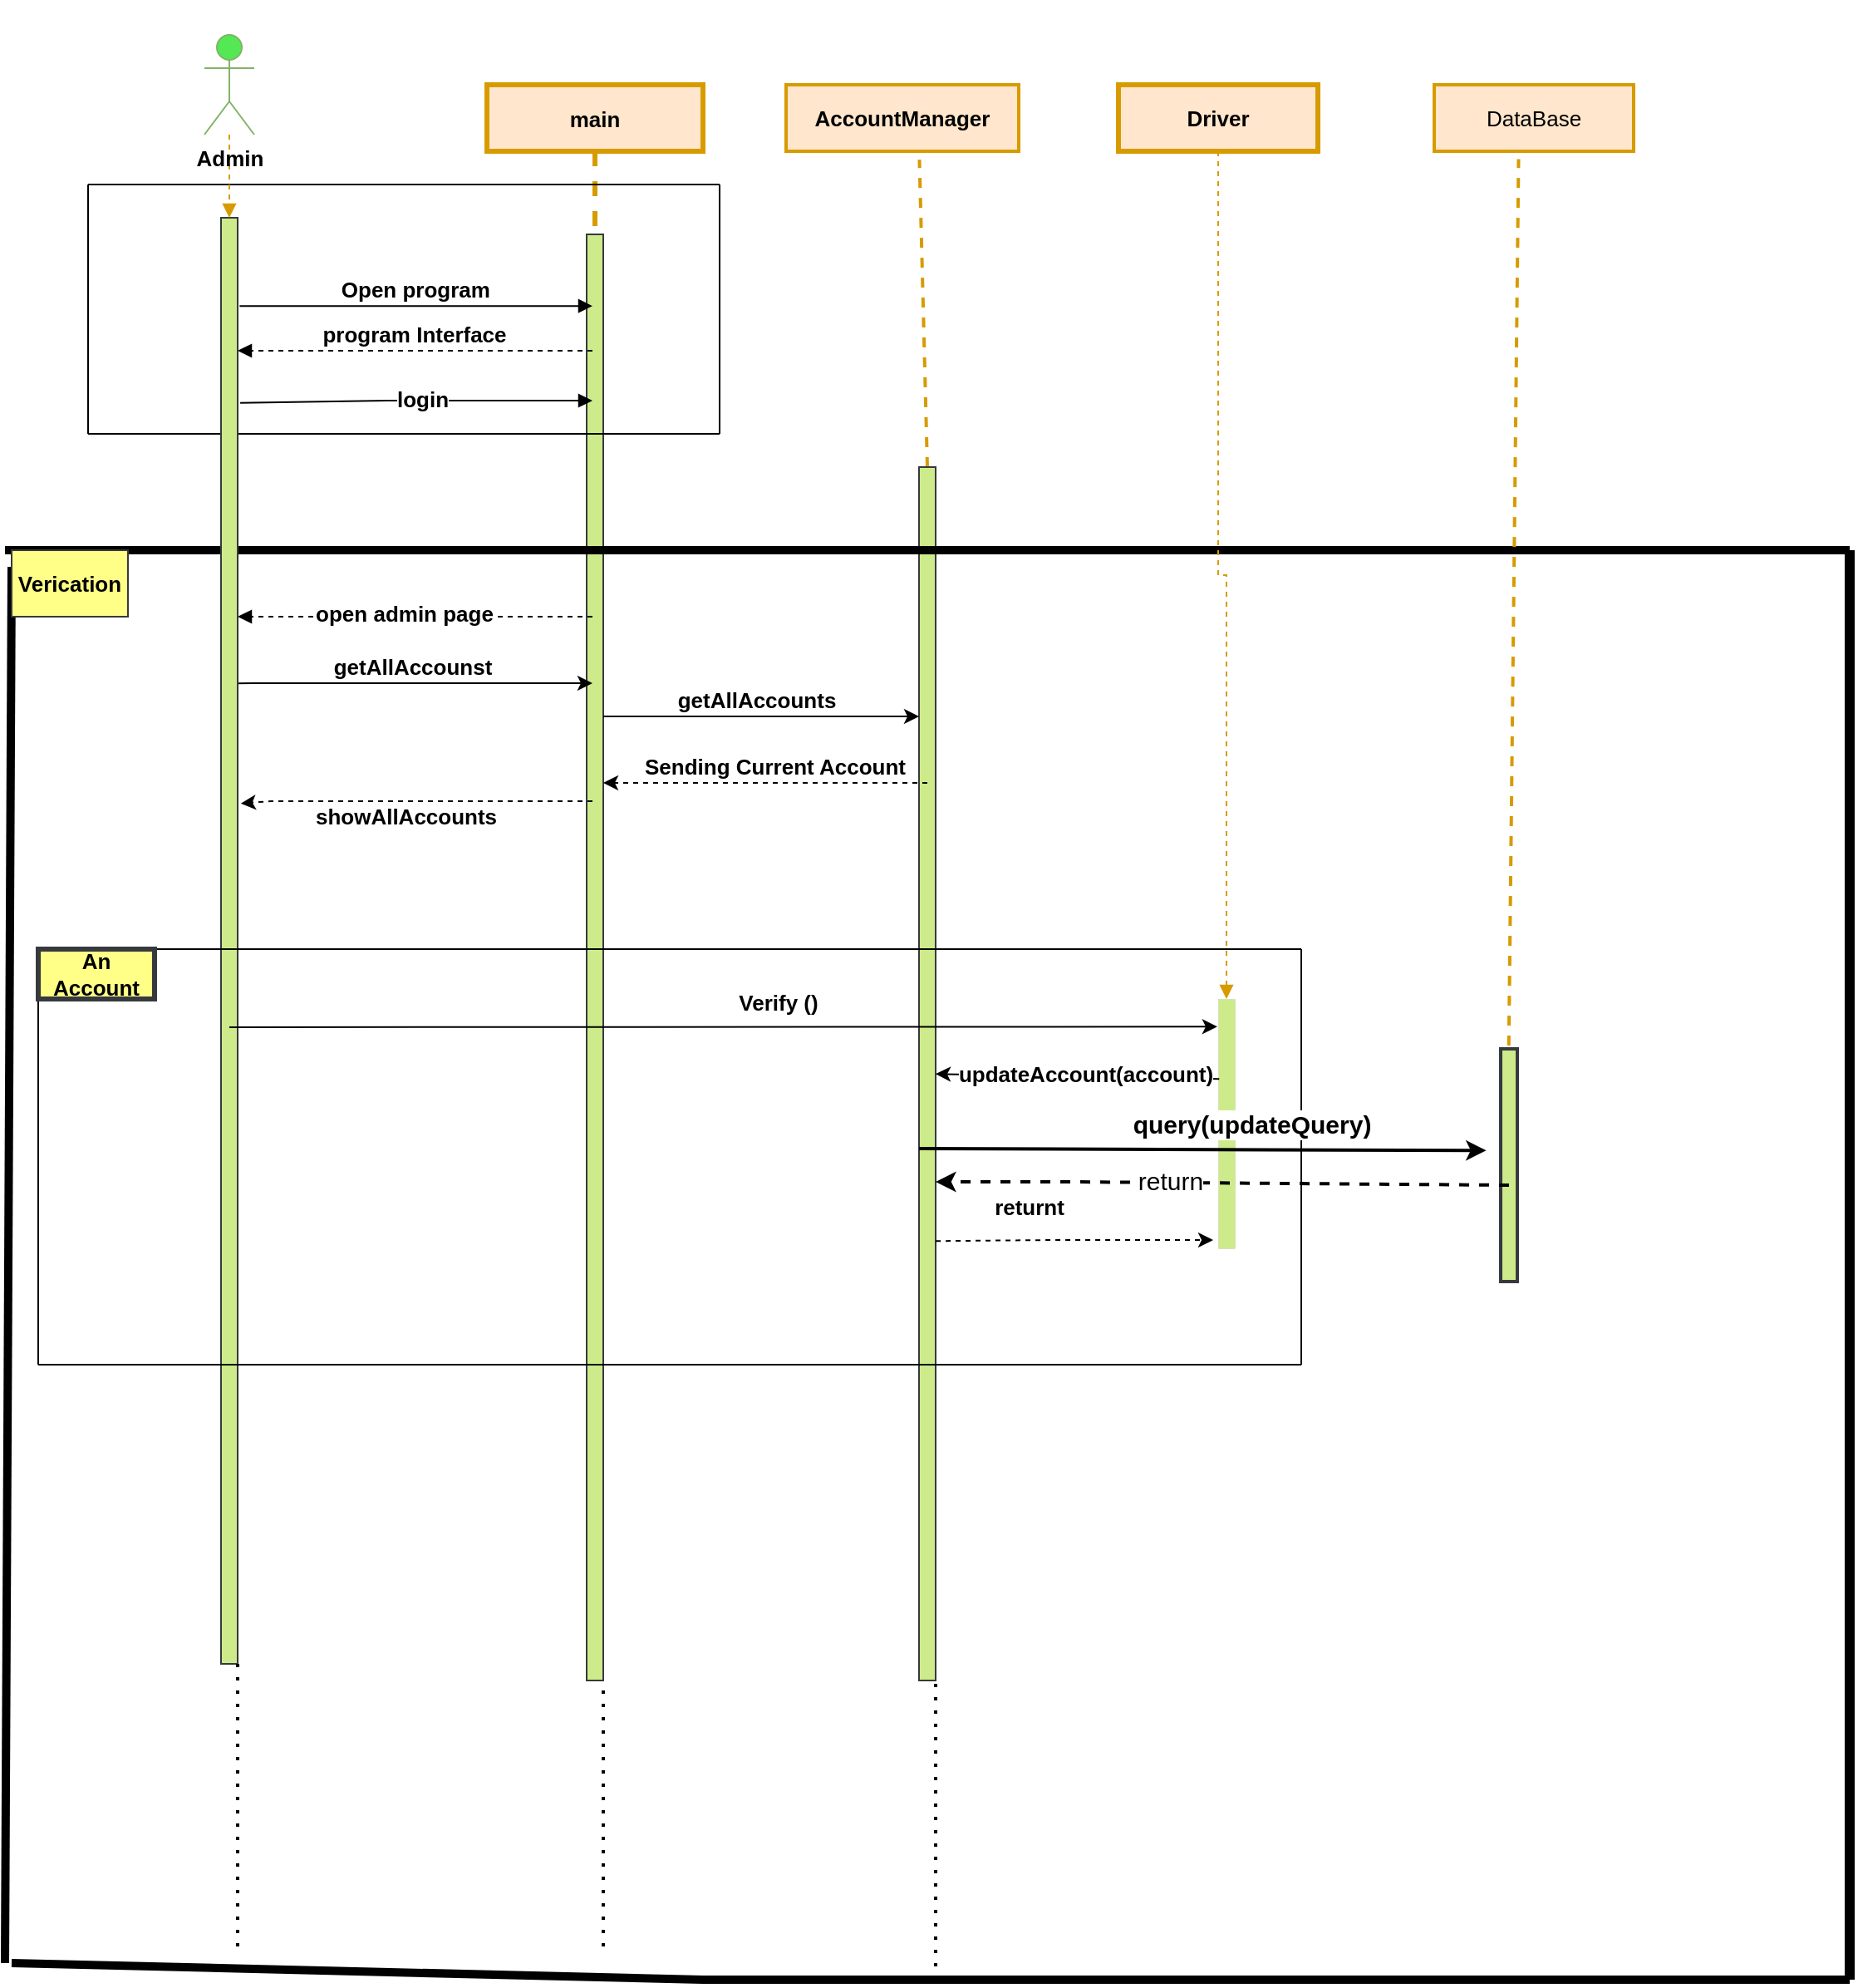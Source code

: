 <mxfile version="15.7.3" type="device"><diagram id="kgpKYQtTHZ0yAKxKKP6v" name="Page-1"><mxGraphModel dx="2580" dy="1080" grid="1" gridSize="10" guides="1" tooltips="1" connect="1" arrows="1" fold="1" page="1" pageScale="1" pageWidth="850" pageHeight="1100" math="0" shadow="0"><root><mxCell id="0"/><mxCell id="1" parent="0"/><mxCell id="yowfNl5GMuEt89vzce4m-5" value="" style="shape=umlLifeline;perimeter=lifelinePerimeter;container=1;collapsible=0;recursiveResize=0;rounded=0;shadow=0;strokeWidth=1;fillColor=#ffe6cc;strokeColor=#d79b00;size=0;fontSize=13;fontStyle=1" parent="1" vertex="1"><mxGeometry x="-550" y="310" width="40" as="geometry"/></mxCell><mxCell id="yowfNl5GMuEt89vzce4m-9" value="main" style="shape=umlLifeline;perimeter=lifelinePerimeter;container=1;collapsible=0;recursiveResize=0;rounded=0;shadow=0;strokeWidth=3;fillColor=#ffe6cc;strokeColor=#d79b00;fontStyle=1;spacing=3;fontSize=13;" parent="1" vertex="1"><mxGeometry x="-310" y="360" width="130" height="960" as="geometry"/></mxCell><mxCell id="yowfNl5GMuEt89vzce4m-10" value="" style="points=[];perimeter=orthogonalPerimeter;rounded=0;shadow=0;strokeWidth=1;fillColor=#cdeb8b;strokeColor=#36393d;fontSize=13;fontStyle=1" parent="yowfNl5GMuEt89vzce4m-9" vertex="1"><mxGeometry x="60" y="90" width="10" height="870" as="geometry"/></mxCell><mxCell id="yowfNl5GMuEt89vzce4m-12" value="Open program" style="verticalAlign=bottom;endArrow=block;shadow=0;strokeWidth=1;exitX=1.118;exitY=0.061;exitDx=0;exitDy=0;exitPerimeter=0;fontSize=13;fontStyle=1" parent="1" source="yowfNl5GMuEt89vzce4m-6" target="yowfNl5GMuEt89vzce4m-9" edge="1"><mxGeometry relative="1" as="geometry"><mxPoint x="-335" y="540" as="sourcePoint"/></mxGeometry></mxCell><mxCell id="yowfNl5GMuEt89vzce4m-16" value="&lt;span style=&quot;font-size: 13px;&quot;&gt;AccountManager&lt;/span&gt;" style="rounded=0;whiteSpace=wrap;html=1;fillColor=#ffe6cc;strokeColor=#d79b00;strokeWidth=2;perimeterSpacing=2;fontSize=13;fontStyle=1" parent="1" vertex="1"><mxGeometry x="-130" y="360" width="140" height="40" as="geometry"/></mxCell><mxCell id="yowfNl5GMuEt89vzce4m-17" value="" style="endArrow=none;html=1;rounded=0;fontSize=13;fontStyle=1" parent="1" edge="1"><mxGeometry width="50" height="50" relative="1" as="geometry"><mxPoint x="-550" y="420" as="sourcePoint"/><mxPoint x="-170" y="420" as="targetPoint"/></mxGeometry></mxCell><mxCell id="yowfNl5GMuEt89vzce4m-18" value="" style="endArrow=none;html=1;rounded=0;fontSize=13;fontStyle=1" parent="1" edge="1"><mxGeometry width="50" height="50" relative="1" as="geometry"><mxPoint x="-550" y="570" as="sourcePoint"/><mxPoint x="-550" y="420" as="targetPoint"/></mxGeometry></mxCell><mxCell id="yowfNl5GMuEt89vzce4m-19" value="" style="endArrow=none;html=1;rounded=0;fontSize=13;fontStyle=1" parent="1" edge="1"><mxGeometry width="50" height="50" relative="1" as="geometry"><mxPoint x="-550" y="570" as="sourcePoint"/><mxPoint x="-170" y="570" as="targetPoint"/></mxGeometry></mxCell><mxCell id="yowfNl5GMuEt89vzce4m-20" value="" style="endArrow=none;html=1;rounded=0;fontSize=13;fontStyle=1" parent="1" edge="1"><mxGeometry width="50" height="50" relative="1" as="geometry"><mxPoint x="-170" y="420" as="sourcePoint"/><mxPoint x="-170" y="570" as="targetPoint"/></mxGeometry></mxCell><mxCell id="yowfNl5GMuEt89vzce4m-23" value="" style="endArrow=block;html=1;rounded=0;dashed=1;endFill=1;fontSize=13;fontStyle=1" parent="1" source="yowfNl5GMuEt89vzce4m-9" target="yowfNl5GMuEt89vzce4m-6" edge="1"><mxGeometry width="50" height="50" relative="1" as="geometry"><mxPoint x="-365" y="500" as="sourcePoint"/><mxPoint x="-430" y="500" as="targetPoint"/><Array as="points"><mxPoint x="-380" y="520"/></Array></mxGeometry></mxCell><mxCell id="yowfNl5GMuEt89vzce4m-24" value="program Interface" style="edgeLabel;html=1;align=center;verticalAlign=middle;resizable=0;points=[];fontSize=13;fontStyle=1" parent="yowfNl5GMuEt89vzce4m-23" vertex="1" connectable="0"><mxGeometry x="-0.38" y="3" relative="1" as="geometry"><mxPoint x="-42" y="-13" as="offset"/></mxGeometry></mxCell><mxCell id="yowfNl5GMuEt89vzce4m-29" value="" style="endArrow=block;html=1;rounded=0;endFill=1;fontSize=13;fontStyle=1;exitX=1.153;exitY=0.128;exitDx=0;exitDy=0;exitPerimeter=0;" parent="1" target="yowfNl5GMuEt89vzce4m-9" edge="1" source="yowfNl5GMuEt89vzce4m-6"><mxGeometry width="50" height="50" relative="1" as="geometry"><mxPoint x="-430" y="550" as="sourcePoint"/><mxPoint x="-350" y="590.0" as="targetPoint"/><Array as="points"><mxPoint x="-370" y="550"/></Array></mxGeometry></mxCell><mxCell id="yowfNl5GMuEt89vzce4m-30" value="login" style="edgeLabel;html=1;align=center;verticalAlign=middle;resizable=0;points=[];fontSize=13;fontStyle=1" parent="yowfNl5GMuEt89vzce4m-29" vertex="1" connectable="0"><mxGeometry x="0.034" y="1" relative="1" as="geometry"><mxPoint as="offset"/></mxGeometry></mxCell><mxCell id="yowfNl5GMuEt89vzce4m-33" value="" style="endArrow=none;dashed=1;html=1;strokeWidth=2;rounded=0;entryX=0.571;entryY=1.07;entryDx=0;entryDy=0;fillColor=#ffcd28;strokeColor=#d79b00;gradientColor=#ffa500;exitX=0.5;exitY=0;exitDx=0;exitDy=0;entryPerimeter=0;fontSize=13;fontStyle=1" parent="1" source="yowfNl5GMuEt89vzce4m-34" target="yowfNl5GMuEt89vzce4m-16" edge="1"><mxGeometry width="50" height="50" relative="1" as="geometry"><mxPoint x="-30" y="590" as="sourcePoint"/><mxPoint x="-10" y="530" as="targetPoint"/></mxGeometry></mxCell><mxCell id="yowfNl5GMuEt89vzce4m-34" value="" style="rounded=0;whiteSpace=wrap;html=1;strokeColor=#36393d;fillColor=#cdeb8b;fontSize=13;fontStyle=1" parent="1" vertex="1"><mxGeometry x="-50" y="590" width="10" height="730" as="geometry"/></mxCell><mxCell id="yowfNl5GMuEt89vzce4m-37" value="" style="endArrow=none;html=1;rounded=0;strokeWidth=5;fontSize=13;fontStyle=1" parent="1" edge="1"><mxGeometry width="50" height="50" relative="1" as="geometry"><mxPoint x="-600" y="640" as="sourcePoint"/><mxPoint x="510" y="640" as="targetPoint"/></mxGeometry></mxCell><mxCell id="yowfNl5GMuEt89vzce4m-38" value="" style="endArrow=none;html=1;rounded=0;entryX=0;entryY=0.25;entryDx=0;entryDy=0;strokeWidth=5;fontSize=13;fontStyle=1" parent="1" target="yowfNl5GMuEt89vzce4m-45" edge="1"><mxGeometry width="50" height="50" relative="1" as="geometry"><mxPoint x="-600" y="1490" as="sourcePoint"/><mxPoint x="-596" y="720" as="targetPoint"/></mxGeometry></mxCell><mxCell id="yowfNl5GMuEt89vzce4m-39" value="" style="endArrow=none;html=1;rounded=0;strokeWidth=5;fontSize=13;fontStyle=1" parent="1" edge="1"><mxGeometry width="50" height="50" relative="1" as="geometry"><mxPoint x="-596" y="1490" as="sourcePoint"/><mxPoint x="510" y="1500" as="targetPoint"/><Array as="points"><mxPoint x="-180" y="1500"/></Array></mxGeometry></mxCell><mxCell id="yowfNl5GMuEt89vzce4m-40" value="" style="endArrow=none;html=1;rounded=0;strokeWidth=6;fontSize=13;fontStyle=1" parent="1" edge="1"><mxGeometry width="50" height="50" relative="1" as="geometry"><mxPoint x="510" y="1500" as="sourcePoint"/><mxPoint x="510" y="640" as="targetPoint"/></mxGeometry></mxCell><mxCell id="yowfNl5GMuEt89vzce4m-41" value="" style="endArrow=block;html=1;rounded=0;dashed=1;endFill=1;fontSize=13;fontStyle=1" parent="1" source="yowfNl5GMuEt89vzce4m-9" target="yowfNl5GMuEt89vzce4m-6" edge="1"><mxGeometry width="50" height="50" relative="1" as="geometry"><mxPoint x="-260.47" y="730.16" as="sourcePoint"/><mxPoint x="-460.0" y="731.6" as="targetPoint"/><Array as="points"><mxPoint x="-380" y="680"/></Array></mxGeometry></mxCell><mxCell id="yowfNl5GMuEt89vzce4m-46" value="open admin page" style="edgeLabel;html=1;align=center;verticalAlign=middle;resizable=0;points=[];fontSize=13;fontStyle=1" parent="yowfNl5GMuEt89vzce4m-41" vertex="1" connectable="0"><mxGeometry x="0.257" y="-2" relative="1" as="geometry"><mxPoint x="20" as="offset"/></mxGeometry></mxCell><mxCell id="yowfNl5GMuEt89vzce4m-45" value="&lt;span style=&quot;font-size: 13px;&quot;&gt;Verication&lt;/span&gt;" style="shape=step;perimeter=stepPerimeter;whiteSpace=wrap;html=1;fixedSize=1;size=0;fillColor=#ffff88;strokeColor=#36393d;fontSize=13;fontStyle=1" parent="1" vertex="1"><mxGeometry x="-596" y="640" width="70" height="40" as="geometry"/></mxCell><mxCell id="yowfNl5GMuEt89vzce4m-48" value="" style="endArrow=classic;html=1;rounded=0;exitX=0.942;exitY=0.322;exitDx=0;exitDy=0;exitPerimeter=0;fontSize=13;fontStyle=1" parent="1" source="yowfNl5GMuEt89vzce4m-6" target="yowfNl5GMuEt89vzce4m-9" edge="1"><mxGeometry width="50" height="50" relative="1" as="geometry"><mxPoint x="-476.2" y="779.84" as="sourcePoint"/><mxPoint x="-266.5" y="780.0" as="targetPoint"/><Array as="points"><mxPoint x="-450" y="720"/><mxPoint x="-350" y="720"/></Array></mxGeometry></mxCell><mxCell id="yowfNl5GMuEt89vzce4m-51" value="getAllAccounst" style="edgeLabel;html=1;align=center;verticalAlign=middle;resizable=0;points=[];fontSize=13;fontStyle=1" parent="yowfNl5GMuEt89vzce4m-48" vertex="1" connectable="0"><mxGeometry x="0.111" y="-3" relative="1" as="geometry"><mxPoint x="-14" y="-13" as="offset"/></mxGeometry></mxCell><mxCell id="yowfNl5GMuEt89vzce4m-52" value="" style="endArrow=classic;html=1;rounded=0;fontSize=13;fontStyle=1" parent="1" edge="1"><mxGeometry width="50" height="50" relative="1" as="geometry"><mxPoint x="-240" y="740" as="sourcePoint"/><mxPoint x="-50" y="740" as="targetPoint"/><Array as="points"><mxPoint x="-150" y="740"/></Array></mxGeometry></mxCell><mxCell id="yowfNl5GMuEt89vzce4m-53" value="getAllAccounts" style="edgeLabel;html=1;align=center;verticalAlign=middle;resizable=0;points=[];fontSize=13;fontStyle=1" parent="yowfNl5GMuEt89vzce4m-52" vertex="1" connectable="0"><mxGeometry x="0.111" y="-3" relative="1" as="geometry"><mxPoint x="-14" y="-13" as="offset"/></mxGeometry></mxCell><mxCell id="yowfNl5GMuEt89vzce4m-54" value="Sending Current Account" style="endArrow=classic;html=1;rounded=0;dashed=1;fontSize=13;fontStyle=1" parent="1" target="yowfNl5GMuEt89vzce4m-10" edge="1"><mxGeometry x="-0.051" y="-10" width="50" height="50" relative="1" as="geometry"><mxPoint x="-45" y="780" as="sourcePoint"/><mxPoint x="-240" y="850" as="targetPoint"/><Array as="points"><mxPoint x="-140" y="780"/></Array><mxPoint as="offset"/></mxGeometry></mxCell><mxCell id="yowfNl5GMuEt89vzce4m-56" value="" style="endArrow=classic;html=1;rounded=0;dashed=1;entryX=1.19;entryY=0.405;entryDx=0;entryDy=0;entryPerimeter=0;fontSize=13;fontStyle=1" parent="1" source="yowfNl5GMuEt89vzce4m-9" target="yowfNl5GMuEt89vzce4m-6" edge="1"><mxGeometry width="50" height="50" relative="1" as="geometry"><mxPoint x="-266" y="880" as="sourcePoint"/><mxPoint x="-450" y="791" as="targetPoint"/><Array as="points"><mxPoint x="-440" y="791"/></Array></mxGeometry></mxCell><mxCell id="yowfNl5GMuEt89vzce4m-58" value="showAllAccounts" style="edgeLabel;html=1;align=center;verticalAlign=middle;resizable=0;points=[];fontSize=13;fontStyle=1" parent="yowfNl5GMuEt89vzce4m-56" vertex="1" connectable="0"><mxGeometry x="0.071" y="1" relative="1" as="geometry"><mxPoint x="1" y="8" as="offset"/></mxGeometry></mxCell><mxCell id="yowfNl5GMuEt89vzce4m-6" value="" style="points=[];perimeter=orthogonalPerimeter;rounded=0;shadow=0;strokeWidth=1;fillColor=#cdeb8b;strokeColor=#36393d;fontSize=13;fontStyle=1" parent="1" vertex="1"><mxGeometry x="-470" y="440" width="10" height="870" as="geometry"/></mxCell><mxCell id="yowfNl5GMuEt89vzce4m-60" style="edgeStyle=orthogonalEdgeStyle;rounded=0;orthogonalLoop=1;jettySize=auto;html=1;dashed=1;endArrow=block;endFill=1;fillColor=#ffe6cc;strokeColor=#d79b00;fontSize=13;fontStyle=1" parent="1" source="yowfNl5GMuEt89vzce4m-59" target="yowfNl5GMuEt89vzce4m-6" edge="1"><mxGeometry relative="1" as="geometry"/></mxCell><mxCell id="yowfNl5GMuEt89vzce4m-59" value="&lt;span style=&quot;font-size: 13px;&quot;&gt;Admin&lt;/span&gt;" style="shape=umlActor;verticalLabelPosition=bottom;verticalAlign=top;html=1;outlineConnect=0;strokeColor=#82B366;fillColor=#54E854;gradientColor=none;fontSize=13;fontStyle=1" parent="1" vertex="1"><mxGeometry x="-480" y="330" width="30" height="60" as="geometry"/></mxCell><mxCell id="yowfNl5GMuEt89vzce4m-72" value="" style="edgeStyle=orthogonalEdgeStyle;rounded=0;orthogonalLoop=1;jettySize=auto;html=1;endArrow=block;endFill=1;dashed=1;fillColor=#ffe6cc;strokeColor=#d79b00;fontSize=13;fontStyle=1" parent="1" source="yowfNl5GMuEt89vzce4m-61" target="yowfNl5GMuEt89vzce4m-71" edge="1"><mxGeometry relative="1" as="geometry"/></mxCell><mxCell id="yowfNl5GMuEt89vzce4m-61" value="&lt;span style=&quot;font-size: 13px;&quot;&gt;Driver&lt;/span&gt;" style="rounded=0;whiteSpace=wrap;html=1;strokeColor=#d79b00;fillColor=#ffe6cc;strokeWidth=3;fontSize=13;fontStyle=1" parent="1" vertex="1"><mxGeometry x="70" y="360" width="120" height="40" as="geometry"/></mxCell><mxCell id="yowfNl5GMuEt89vzce4m-65" value="" style="endArrow=none;html=1;rounded=0;fontSize=13;fontStyle=1" parent="1" edge="1"><mxGeometry width="50" height="50" relative="1" as="geometry"><mxPoint x="-540" y="880" as="sourcePoint"/><mxPoint x="180" y="880" as="targetPoint"/></mxGeometry></mxCell><mxCell id="yowfNl5GMuEt89vzce4m-66" value="" style="endArrow=none;html=1;rounded=0;fontSize=13;fontStyle=1" parent="1" edge="1"><mxGeometry width="50" height="50" relative="1" as="geometry"><mxPoint x="-580" y="1130" as="sourcePoint"/><mxPoint x="-580" y="880" as="targetPoint"/></mxGeometry></mxCell><mxCell id="yowfNl5GMuEt89vzce4m-67" value="" style="endArrow=none;html=1;rounded=0;fontSize=13;fontStyle=1" parent="1" edge="1"><mxGeometry width="50" height="50" relative="1" as="geometry"><mxPoint x="180" y="1130" as="sourcePoint"/><mxPoint x="180" y="880" as="targetPoint"/></mxGeometry></mxCell><mxCell id="yowfNl5GMuEt89vzce4m-68" value="" style="endArrow=none;html=1;rounded=0;fontSize=13;fontStyle=1" parent="1" edge="1"><mxGeometry width="50" height="50" relative="1" as="geometry"><mxPoint x="-580" y="1130" as="sourcePoint"/><mxPoint x="180" y="1130" as="targetPoint"/></mxGeometry></mxCell><mxCell id="yowfNl5GMuEt89vzce4m-69" value="An Account" style="whiteSpace=wrap;html=1;strokeWidth=3;fillColor=#ffff88;strokeColor=#36393d;fontSize=13;fontStyle=1" parent="1" vertex="1"><mxGeometry x="-580" y="880" width="70" height="30" as="geometry"/></mxCell><mxCell id="yowfNl5GMuEt89vzce4m-70" value="" style="endArrow=classic;html=1;rounded=0;entryX=-0.054;entryY=0.111;entryDx=0;entryDy=0;entryPerimeter=0;fontSize=13;fontStyle=1" parent="1" target="yowfNl5GMuEt89vzce4m-71" edge="1"><mxGeometry width="50" height="50" relative="1" as="geometry"><mxPoint x="-465" y="927" as="sourcePoint"/><mxPoint x="-410" y="910" as="targetPoint"/></mxGeometry></mxCell><mxCell id="yowfNl5GMuEt89vzce4m-73" value="&lt;span style=&quot;font-size: 13px;&quot;&gt;Verify ()&lt;/span&gt;" style="edgeLabel;html=1;align=center;verticalAlign=middle;resizable=0;points=[];fontSize=13;fontStyle=1" parent="yowfNl5GMuEt89vzce4m-70" vertex="1" connectable="0"><mxGeometry x="0.165" y="3" relative="1" as="geometry"><mxPoint x="-17" y="-12" as="offset"/></mxGeometry></mxCell><mxCell id="yowfNl5GMuEt89vzce4m-71" value="" style="whiteSpace=wrap;html=1;rounded=0;strokeColor=#36393d;strokeWidth=0;fillColor=#cdeb8b;fontSize=13;fontStyle=1" parent="1" vertex="1"><mxGeometry x="130" y="910" width="10" height="150" as="geometry"/></mxCell><mxCell id="yowfNl5GMuEt89vzce4m-74" value="" style="endArrow=classic;html=1;rounded=0;exitX=0.065;exitY=0.321;exitDx=0;exitDy=0;exitPerimeter=0;fontSize=13;fontStyle=1" parent="1" source="yowfNl5GMuEt89vzce4m-71" target="yowfNl5GMuEt89vzce4m-34" edge="1"><mxGeometry width="50" height="50" relative="1" as="geometry"><mxPoint x="80" y="1000" as="sourcePoint"/><mxPoint x="130" y="950" as="targetPoint"/></mxGeometry></mxCell><mxCell id="yowfNl5GMuEt89vzce4m-75" value="&lt;span style=&quot;font-size: 13px;&quot;&gt;updateAccount(account)&lt;/span&gt;" style="edgeLabel;html=1;align=center;verticalAlign=middle;resizable=0;points=[];fontSize=13;fontStyle=1" parent="yowfNl5GMuEt89vzce4m-74" vertex="1" connectable="0"><mxGeometry x="-0.196" y="-2" relative="1" as="geometry"><mxPoint x="-12" as="offset"/></mxGeometry></mxCell><mxCell id="yowfNl5GMuEt89vzce4m-79" value="&lt;span style=&quot;font-size: 13px;&quot;&gt;updateAccount(account)&lt;/span&gt;" style="edgeLabel;html=1;align=center;verticalAlign=middle;resizable=0;points=[];fontSize=13;fontStyle=1" parent="yowfNl5GMuEt89vzce4m-74" vertex="1" connectable="0"><mxGeometry x="-0.196" y="-2" relative="1" as="geometry"><mxPoint x="-12" as="offset"/></mxGeometry></mxCell><mxCell id="yowfNl5GMuEt89vzce4m-77" value="" style="endArrow=classic;html=1;rounded=0;dashed=1;fontSize=13;fontStyle=1;exitX=1.003;exitY=0.631;exitDx=0;exitDy=0;exitPerimeter=0;" parent="1" edge="1"><mxGeometry width="50" height="50" relative="1" as="geometry"><mxPoint x="-39.97" y="1055.63" as="sourcePoint"/><mxPoint x="127" y="1055" as="targetPoint"/><Array as="points"><mxPoint x="30" y="1055"/></Array></mxGeometry></mxCell><mxCell id="yowfNl5GMuEt89vzce4m-78" value="returnt" style="edgeLabel;html=1;align=center;verticalAlign=middle;resizable=0;points=[];fontSize=13;fontStyle=1" parent="yowfNl5GMuEt89vzce4m-77" vertex="1" connectable="0"><mxGeometry x="-0.197" y="5" relative="1" as="geometry"><mxPoint x="-11" y="-15" as="offset"/></mxGeometry></mxCell><mxCell id="yowfNl5GMuEt89vzce4m-80" value="" style="endArrow=none;dashed=1;html=1;dashPattern=1 3;strokeWidth=2;rounded=0;fontSize=13;" parent="1" edge="1"><mxGeometry width="50" height="50" relative="1" as="geometry"><mxPoint x="-460" y="1480" as="sourcePoint"/><mxPoint x="-460" y="1310" as="targetPoint"/></mxGeometry></mxCell><mxCell id="yowfNl5GMuEt89vzce4m-81" value="" style="endArrow=none;dashed=1;html=1;dashPattern=1 3;strokeWidth=2;rounded=0;fontSize=13;" parent="1" edge="1"><mxGeometry width="50" height="50" relative="1" as="geometry"><mxPoint x="-240" y="1480" as="sourcePoint"/><mxPoint x="-240" y="1320" as="targetPoint"/></mxGeometry></mxCell><mxCell id="yowfNl5GMuEt89vzce4m-82" value="" style="endArrow=none;dashed=1;html=1;dashPattern=1 3;strokeWidth=2;rounded=0;fontSize=13;" parent="1" edge="1"><mxGeometry width="50" height="50" relative="1" as="geometry"><mxPoint x="-40" y="1500" as="sourcePoint"/><mxPoint x="-40" y="1320" as="targetPoint"/></mxGeometry></mxCell><mxCell id="yowfNl5GMuEt89vzce4m-83" value="DataBase" style="rounded=0;whiteSpace=wrap;html=1;fontSize=13;strokeColor=#d79b00;strokeWidth=2;fillColor=#ffe6cc;" parent="1" vertex="1"><mxGeometry x="260" y="360" width="120" height="40" as="geometry"/></mxCell><mxCell id="yowfNl5GMuEt89vzce4m-84" value="" style="endArrow=none;dashed=1;html=1;rounded=0;fontSize=13;strokeWidth=2;entryX=0.423;entryY=1.118;entryDx=0;entryDy=0;fillColor=#ffe6cc;strokeColor=#d79b00;entryPerimeter=0;exitX=0.489;exitY=-0.014;exitDx=0;exitDy=0;exitPerimeter=0;" parent="1" source="yowfNl5GMuEt89vzce4m-85" target="yowfNl5GMuEt89vzce4m-83" edge="1"><mxGeometry width="50" height="50" relative="1" as="geometry"><mxPoint x="340" y="1140" as="sourcePoint"/><mxPoint x="370" y="400" as="targetPoint"/><Array as="points"/></mxGeometry></mxCell><mxCell id="yowfNl5GMuEt89vzce4m-85" value="" style="rounded=0;whiteSpace=wrap;html=1;fontSize=13;strokeColor=#36393d;strokeWidth=2;fillColor=#cdeb8b;" parent="1" vertex="1"><mxGeometry x="300" y="940" width="10" height="140" as="geometry"/></mxCell><mxCell id="yowfNl5GMuEt89vzce4m-87" value="" style="endArrow=classic;html=1;rounded=0;fontSize=13;strokeWidth=2;exitX=1.4;exitY=0.788;exitDx=0;exitDy=0;exitPerimeter=0;entryX=-0.467;entryY=0.117;entryDx=0;entryDy=0;entryPerimeter=0;" parent="1" edge="1"><mxGeometry width="50" height="50" relative="1" as="geometry"><mxPoint x="-50" y="1000.0" as="sourcePoint"/><mxPoint x="291.33" y="1001.14" as="targetPoint"/></mxGeometry></mxCell><mxCell id="yowfNl5GMuEt89vzce4m-88" value="&lt;b&gt;&lt;font style=&quot;font-size: 15px&quot;&gt;query(updateQuery)&lt;/font&gt;&lt;/b&gt;" style="edgeLabel;html=1;align=center;verticalAlign=middle;resizable=0;points=[];fontSize=13;" parent="yowfNl5GMuEt89vzce4m-87" vertex="1" connectable="0"><mxGeometry x="0.184" y="-5" relative="1" as="geometry"><mxPoint x="-2" y="-21" as="offset"/></mxGeometry></mxCell><mxCell id="yowfNl5GMuEt89vzce4m-89" value="" style="endArrow=classic;html=1;rounded=0;fontSize=15;strokeWidth=2;dashed=1;" parent="1" edge="1"><mxGeometry width="50" height="50" relative="1" as="geometry"><mxPoint x="305" y="1022" as="sourcePoint"/><mxPoint x="-40" y="1020" as="targetPoint"/><Array as="points"><mxPoint x="40" y="1020"/></Array></mxGeometry></mxCell><mxCell id="yowfNl5GMuEt89vzce4m-90" value="return" style="edgeLabel;html=1;align=center;verticalAlign=middle;resizable=0;points=[];fontSize=15;" parent="yowfNl5GMuEt89vzce4m-89" vertex="1" connectable="0"><mxGeometry x="0.176" y="-2" relative="1" as="geometry"><mxPoint x="-1" as="offset"/></mxGeometry></mxCell></root></mxGraphModel></diagram></mxfile>